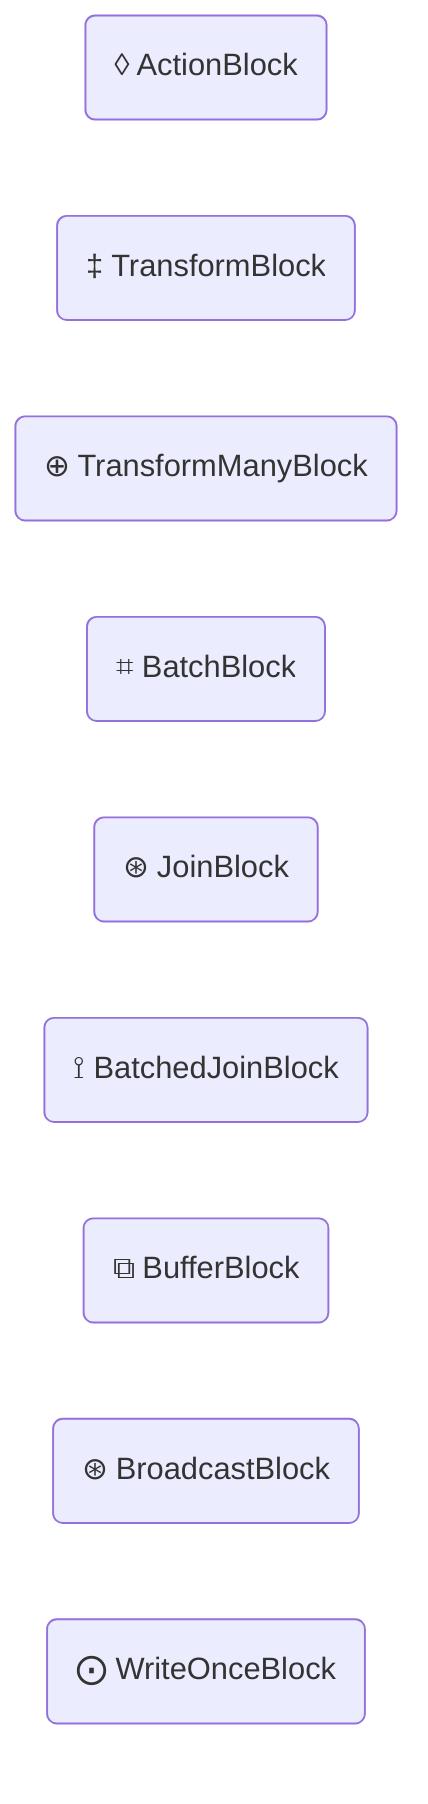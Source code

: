flowchart LR
    %% subgraph [ ]
        %% direction TD
        AB("◊ ActionBlock<T>")
        TB("‡ TransformBlock<T, U>")
        TMB("⊕ TransformManyBlock<TInput, TOutput>")
    %% end
    
    %% subgraph [ ]
        %% direction TD
        BaB("⌗ BatchBlock<T>")
        JB("⊛ JoinBlock<T1, T2>")
        BJB("⟟ BatchedJoinBlock<T1, T2>")
    %% end
    
    %% subgraph [ ]
        %% direction TD
        BB("⧉ BufferBlock<T>")
        BrB("⊛ BroadcastBlock<T>")
        WOB("⨀ WriteOnceBlock<T>")
    %% end